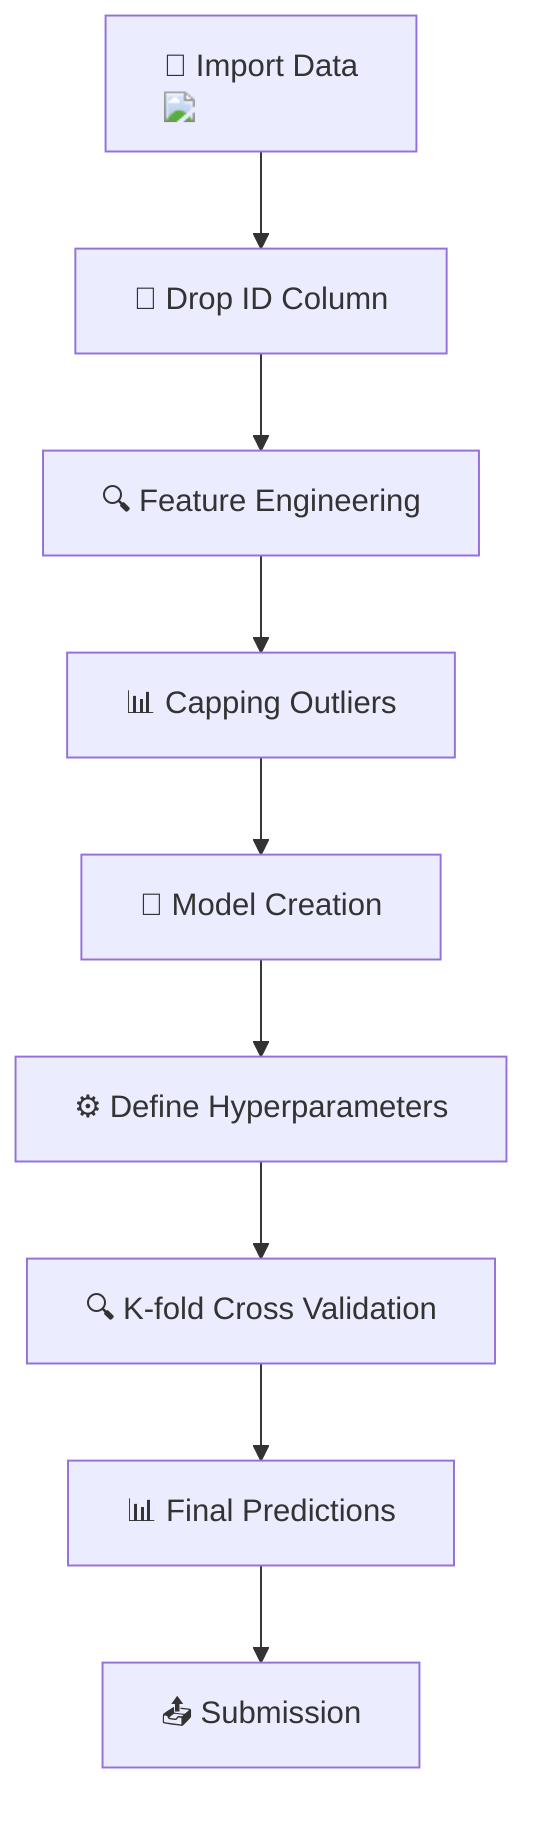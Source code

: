 graph TD;
    A["📂 Import Data <img src='file.svg' />"] --> B["🧹 Drop ID Column"];
    B --> C["🔍 Feature Engineering"];
    C --> D["📊 Capping Outliers"];
    D --> E["🧠 Model Creation"];
    E --> F["⚙️ Define Hyperparameters"];
    F --> G["🔍 K-fold Cross Validation"];
    G --> H["📊 Final Predictions"];
    H --> I["📤 Submission"];